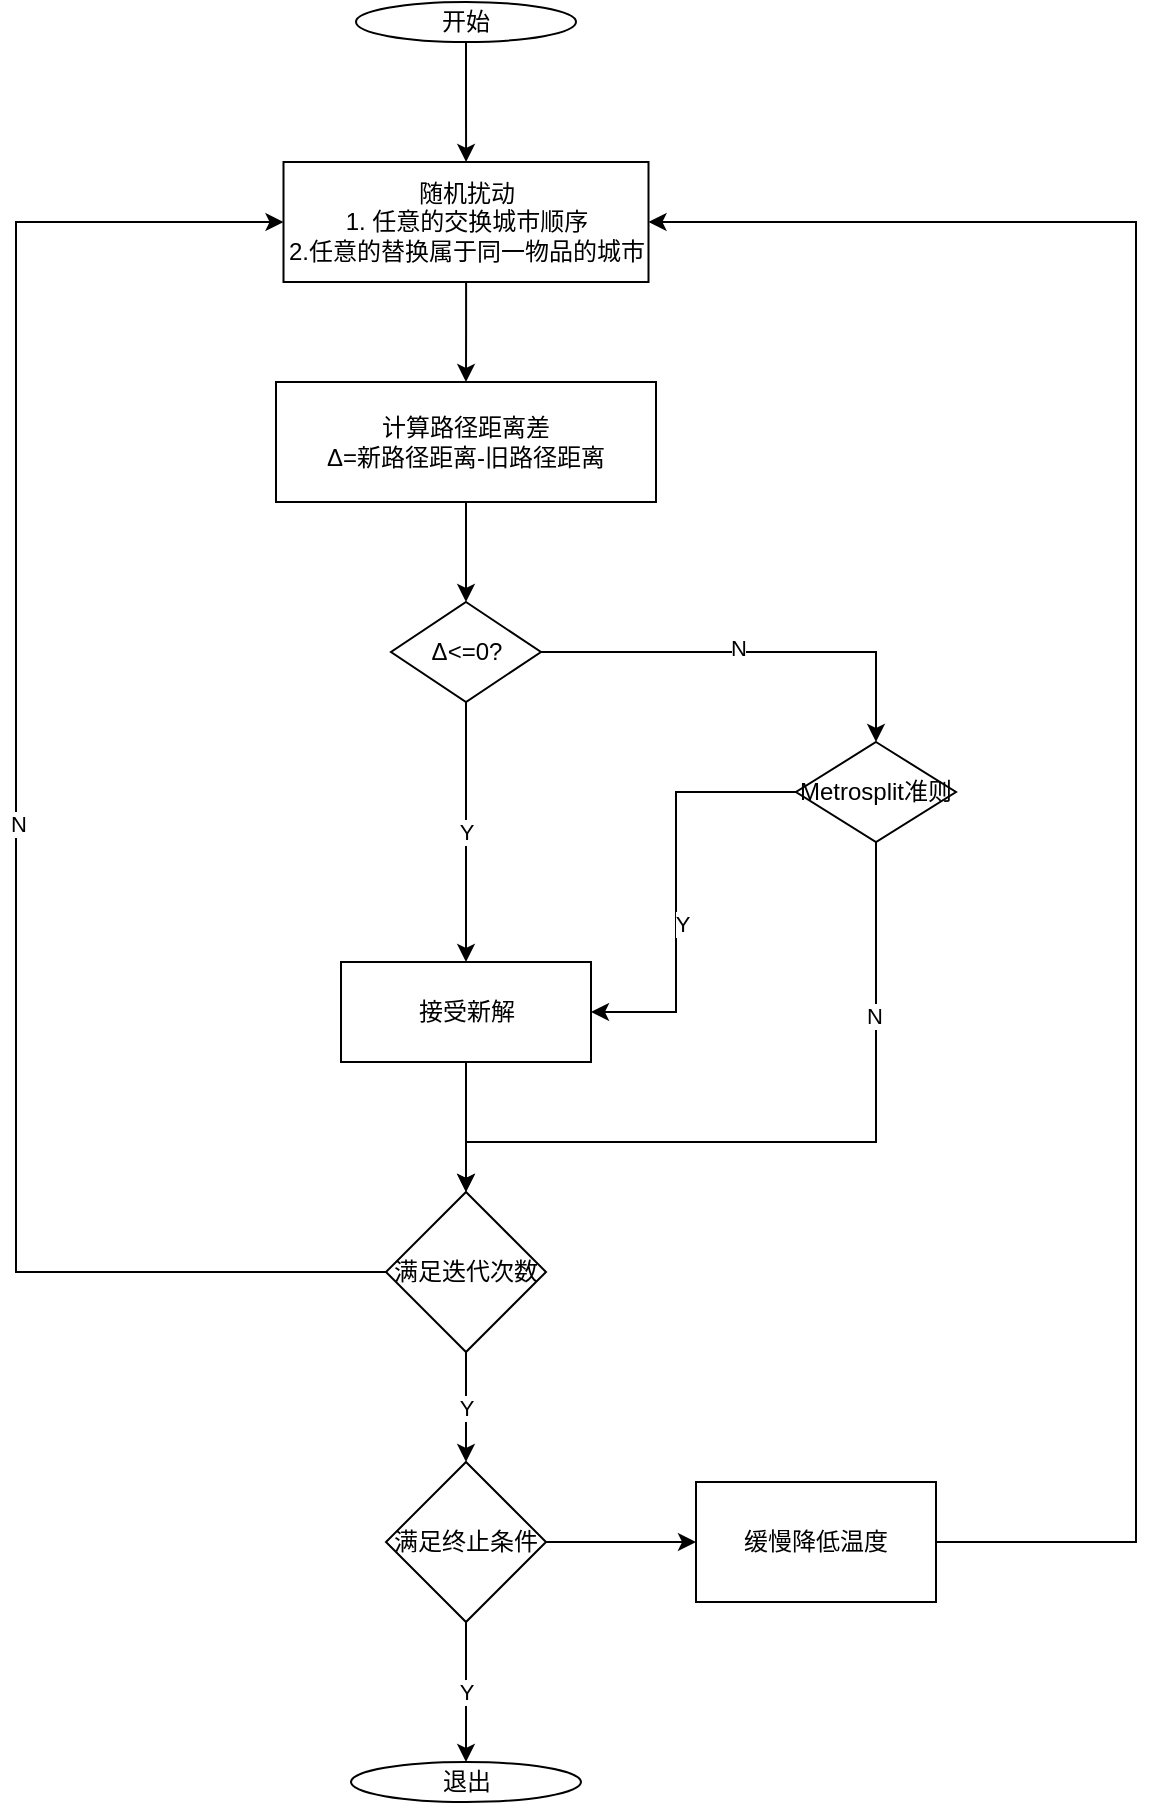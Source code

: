 <mxfile version="13.10.0" type="embed">
    <diagram id="fS_wYmB3dfZ8ml6fnVSk" name="第 1 页">
        <mxGraphModel dx="1143" dy="860" grid="1" gridSize="10" guides="1" tooltips="1" connect="1" arrows="1" fold="1" page="1" pageScale="1" pageWidth="827" pageHeight="1169" math="0" shadow="0">
            <root>
                <mxCell id="0"/>
                <mxCell id="1" parent="0"/>
                <mxCell id="4" value="" style="edgeStyle=orthogonalEdgeStyle;rounded=0;orthogonalLoop=1;jettySize=auto;html=1;" edge="1" parent="1" source="2" target="3">
                    <mxGeometry relative="1" as="geometry"/>
                </mxCell>
                <mxCell id="2" value="开始" style="ellipse;whiteSpace=wrap;html=1;" vertex="1" parent="1">
                    <mxGeometry x="370" y="170" width="110" height="20" as="geometry"/>
                </mxCell>
                <mxCell id="6" value="" style="edgeStyle=orthogonalEdgeStyle;rounded=0;orthogonalLoop=1;jettySize=auto;html=1;" edge="1" parent="1" source="3" target="5">
                    <mxGeometry relative="1" as="geometry"/>
                </mxCell>
                <mxCell id="3" value="随机扰动&lt;br&gt;1.&amp;nbsp;任意的交换城市顺序&lt;br&gt;2.任意的替换属于同一物品的城市" style="whiteSpace=wrap;html=1;" vertex="1" parent="1">
                    <mxGeometry x="333.75" y="250" width="182.5" height="60" as="geometry"/>
                </mxCell>
                <mxCell id="8" value="" style="edgeStyle=orthogonalEdgeStyle;rounded=0;orthogonalLoop=1;jettySize=auto;html=1;" edge="1" parent="1" source="5" target="7">
                    <mxGeometry relative="1" as="geometry"/>
                </mxCell>
                <mxCell id="5" value="计算路径距离差&lt;br&gt;Δ=新路径距离-旧路径距离" style="whiteSpace=wrap;html=1;" vertex="1" parent="1">
                    <mxGeometry x="330" y="360" width="190" height="60" as="geometry"/>
                </mxCell>
                <mxCell id="10" style="edgeStyle=orthogonalEdgeStyle;rounded=0;orthogonalLoop=1;jettySize=auto;html=1;exitX=1;exitY=0.5;exitDx=0;exitDy=0;entryX=0.5;entryY=0;entryDx=0;entryDy=0;" edge="1" parent="1" source="7" target="9">
                    <mxGeometry relative="1" as="geometry"/>
                </mxCell>
                <mxCell id="11" value="N" style="edgeLabel;html=1;align=center;verticalAlign=middle;resizable=0;points=[];" vertex="1" connectable="0" parent="10">
                    <mxGeometry x="-0.082" y="2" relative="1" as="geometry">
                        <mxPoint x="1" as="offset"/>
                    </mxGeometry>
                </mxCell>
                <mxCell id="13" value="Y" style="edgeStyle=orthogonalEdgeStyle;rounded=0;orthogonalLoop=1;jettySize=auto;html=1;" edge="1" parent="1" source="7" target="12">
                    <mxGeometry relative="1" as="geometry"/>
                </mxCell>
                <mxCell id="7" value="Δ&amp;lt;=0?" style="rhombus;whiteSpace=wrap;html=1;" vertex="1" parent="1">
                    <mxGeometry x="387.5" y="470" width="75" height="50" as="geometry"/>
                </mxCell>
                <mxCell id="14" style="edgeStyle=orthogonalEdgeStyle;rounded=0;orthogonalLoop=1;jettySize=auto;html=1;exitX=0;exitY=0.5;exitDx=0;exitDy=0;entryX=1;entryY=0.5;entryDx=0;entryDy=0;" edge="1" parent="1" source="9" target="12">
                    <mxGeometry relative="1" as="geometry">
                        <Array as="points">
                            <mxPoint x="530" y="565"/>
                            <mxPoint x="530" y="675"/>
                        </Array>
                    </mxGeometry>
                </mxCell>
                <mxCell id="15" value="Y" style="edgeLabel;html=1;align=center;verticalAlign=middle;resizable=0;points=[];" vertex="1" connectable="0" parent="14">
                    <mxGeometry x="0.183" y="3" relative="1" as="geometry">
                        <mxPoint as="offset"/>
                    </mxGeometry>
                </mxCell>
                <mxCell id="20" style="edgeStyle=orthogonalEdgeStyle;rounded=0;orthogonalLoop=1;jettySize=auto;html=1;exitX=0.5;exitY=1;exitDx=0;exitDy=0;entryX=0.5;entryY=0;entryDx=0;entryDy=0;" edge="1" parent="1" source="9" target="16">
                    <mxGeometry relative="1" as="geometry">
                        <Array as="points">
                            <mxPoint x="630" y="740"/>
                            <mxPoint x="425" y="740"/>
                        </Array>
                    </mxGeometry>
                </mxCell>
                <mxCell id="21" value="N" style="edgeLabel;html=1;align=center;verticalAlign=middle;resizable=0;points=[];" vertex="1" connectable="0" parent="20">
                    <mxGeometry x="-0.542" y="-1" relative="1" as="geometry">
                        <mxPoint as="offset"/>
                    </mxGeometry>
                </mxCell>
                <mxCell id="9" value="Metrosplit准则" style="rhombus;whiteSpace=wrap;html=1;" vertex="1" parent="1">
                    <mxGeometry x="590" y="540" width="80" height="50" as="geometry"/>
                </mxCell>
                <mxCell id="17" value="" style="edgeStyle=orthogonalEdgeStyle;rounded=0;orthogonalLoop=1;jettySize=auto;html=1;" edge="1" parent="1" source="12" target="16">
                    <mxGeometry relative="1" as="geometry"/>
                </mxCell>
                <mxCell id="12" value="接受新解" style="whiteSpace=wrap;html=1;" vertex="1" parent="1">
                    <mxGeometry x="362.5" y="650" width="125" height="50" as="geometry"/>
                </mxCell>
                <mxCell id="22" style="edgeStyle=orthogonalEdgeStyle;rounded=0;orthogonalLoop=1;jettySize=auto;html=1;entryX=0;entryY=0.5;entryDx=0;entryDy=0;" edge="1" parent="1" source="16" target="3">
                    <mxGeometry relative="1" as="geometry">
                        <Array as="points">
                            <mxPoint x="200" y="805"/>
                            <mxPoint x="200" y="280"/>
                        </Array>
                    </mxGeometry>
                </mxCell>
                <mxCell id="23" value="N" style="edgeLabel;html=1;align=center;verticalAlign=middle;resizable=0;points=[];" vertex="1" connectable="0" parent="22">
                    <mxGeometry x="-0.03" y="-1" relative="1" as="geometry">
                        <mxPoint as="offset"/>
                    </mxGeometry>
                </mxCell>
                <mxCell id="25" value="Y" style="edgeStyle=orthogonalEdgeStyle;rounded=0;orthogonalLoop=1;jettySize=auto;html=1;" edge="1" parent="1" source="16" target="24">
                    <mxGeometry relative="1" as="geometry">
                        <Array as="points">
                            <mxPoint x="425" y="880"/>
                            <mxPoint x="425" y="880"/>
                        </Array>
                    </mxGeometry>
                </mxCell>
                <mxCell id="16" value="满足迭代次数" style="rhombus;whiteSpace=wrap;html=1;" vertex="1" parent="1">
                    <mxGeometry x="385" y="765" width="80" height="80" as="geometry"/>
                </mxCell>
                <mxCell id="27" value="" style="edgeStyle=orthogonalEdgeStyle;rounded=0;orthogonalLoop=1;jettySize=auto;html=1;" edge="1" parent="1" source="24" target="26">
                    <mxGeometry relative="1" as="geometry"/>
                </mxCell>
                <mxCell id="30" value="Y" style="edgeStyle=orthogonalEdgeStyle;rounded=0;orthogonalLoop=1;jettySize=auto;html=1;" edge="1" parent="1" source="24" target="29">
                    <mxGeometry relative="1" as="geometry">
                        <Array as="points">
                            <mxPoint x="425" y="1000"/>
                            <mxPoint x="425" y="1000"/>
                        </Array>
                    </mxGeometry>
                </mxCell>
                <mxCell id="24" value="满足终止条件" style="rhombus;whiteSpace=wrap;html=1;" vertex="1" parent="1">
                    <mxGeometry x="385" y="900" width="80" height="80" as="geometry"/>
                </mxCell>
                <mxCell id="28" style="edgeStyle=orthogonalEdgeStyle;rounded=0;orthogonalLoop=1;jettySize=auto;html=1;entryX=1;entryY=0.5;entryDx=0;entryDy=0;" edge="1" parent="1" source="26" target="3">
                    <mxGeometry relative="1" as="geometry">
                        <Array as="points">
                            <mxPoint x="760" y="940"/>
                            <mxPoint x="760" y="280"/>
                        </Array>
                    </mxGeometry>
                </mxCell>
                <mxCell id="26" value="缓慢降低温度" style="whiteSpace=wrap;html=1;" vertex="1" parent="1">
                    <mxGeometry x="540" y="910" width="120" height="60" as="geometry"/>
                </mxCell>
                <mxCell id="29" value="退出" style="ellipse;whiteSpace=wrap;html=1;" vertex="1" parent="1">
                    <mxGeometry x="367.5" y="1050" width="115" height="20" as="geometry"/>
                </mxCell>
            </root>
        </mxGraphModel>
    </diagram>
</mxfile>
